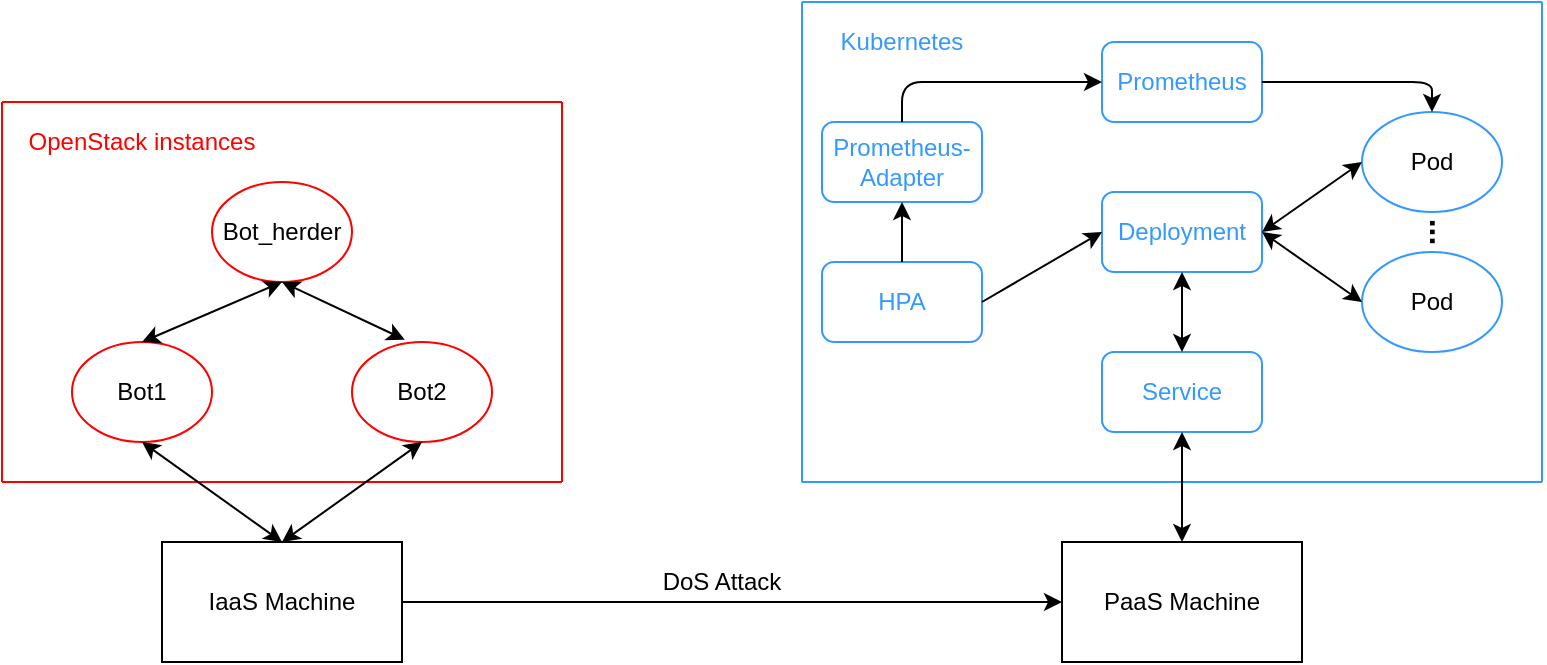 <mxfile version="14.7.6" type="device"><diagram id="lnkyM8pZXqS0T2alvf3a" name="Page-1"><mxGraphModel dx="981" dy="526" grid="1" gridSize="10" guides="1" tooltips="1" connect="1" arrows="1" fold="1" page="1" pageScale="1" pageWidth="827" pageHeight="1169" math="0" shadow="0"><root><mxCell id="0"/><mxCell id="1" parent="0"/><mxCell id="vhZ0NTJ8aKNiF62w72j2-1" value="IaaS Machine" style="rounded=0;whiteSpace=wrap;html=1;" vertex="1" parent="1"><mxGeometry x="110" y="280" width="120" height="60" as="geometry"/></mxCell><mxCell id="vhZ0NTJ8aKNiF62w72j2-4" value="" style="endArrow=none;html=1;strokeColor=#FF0000;" edge="1" parent="1"><mxGeometry width="50" height="50" relative="1" as="geometry"><mxPoint x="30" y="250" as="sourcePoint"/><mxPoint x="310" y="250" as="targetPoint"/></mxGeometry></mxCell><mxCell id="vhZ0NTJ8aKNiF62w72j2-5" value="" style="endArrow=none;html=1;strokeColor=#FF0000;" edge="1" parent="1"><mxGeometry width="50" height="50" relative="1" as="geometry"><mxPoint x="30" y="250" as="sourcePoint"/><mxPoint x="30" y="60" as="targetPoint"/></mxGeometry></mxCell><mxCell id="vhZ0NTJ8aKNiF62w72j2-6" value="" style="endArrow=none;html=1;strokeColor=#FF0000;" edge="1" parent="1"><mxGeometry width="50" height="50" relative="1" as="geometry"><mxPoint x="310" y="250" as="sourcePoint"/><mxPoint x="310" y="60" as="targetPoint"/></mxGeometry></mxCell><mxCell id="vhZ0NTJ8aKNiF62w72j2-7" value="Bot_herder" style="ellipse;whiteSpace=wrap;html=1;strokeColor=#FF0000;" vertex="1" parent="1"><mxGeometry x="135" y="100" width="70" height="50" as="geometry"/></mxCell><mxCell id="vhZ0NTJ8aKNiF62w72j2-8" value="Bot1" style="ellipse;whiteSpace=wrap;html=1;strokeColor=#FF0000;" vertex="1" parent="1"><mxGeometry x="65" y="180" width="70" height="50" as="geometry"/></mxCell><mxCell id="vhZ0NTJ8aKNiF62w72j2-9" value="Bot2" style="ellipse;whiteSpace=wrap;html=1;strokeColor=#FF0000;" vertex="1" parent="1"><mxGeometry x="205" y="180" width="70" height="50" as="geometry"/></mxCell><mxCell id="vhZ0NTJ8aKNiF62w72j2-10" value="" style="endArrow=classic;startArrow=classic;html=1;entryX=0.5;entryY=0;entryDx=0;entryDy=0;" edge="1" parent="1" target="vhZ0NTJ8aKNiF62w72j2-1"><mxGeometry width="50" height="50" relative="1" as="geometry"><mxPoint x="100" y="230" as="sourcePoint"/><mxPoint x="320" y="320" as="targetPoint"/></mxGeometry></mxCell><mxCell id="vhZ0NTJ8aKNiF62w72j2-11" value="" style="endArrow=classic;startArrow=classic;html=1;exitX=0.5;exitY=0;exitDx=0;exitDy=0;entryX=0.5;entryY=1;entryDx=0;entryDy=0;" edge="1" parent="1" source="vhZ0NTJ8aKNiF62w72j2-1" target="vhZ0NTJ8aKNiF62w72j2-9"><mxGeometry width="50" height="50" relative="1" as="geometry"><mxPoint x="270" y="370" as="sourcePoint"/><mxPoint x="320" y="320" as="targetPoint"/></mxGeometry></mxCell><mxCell id="vhZ0NTJ8aKNiF62w72j2-16" value="" style="endArrow=classic;startArrow=classic;html=1;exitX=0.5;exitY=0;exitDx=0;exitDy=0;entryX=0.5;entryY=1;entryDx=0;entryDy=0;" edge="1" parent="1" source="vhZ0NTJ8aKNiF62w72j2-8" target="vhZ0NTJ8aKNiF62w72j2-7"><mxGeometry width="50" height="50" relative="1" as="geometry"><mxPoint x="270" y="370" as="sourcePoint"/><mxPoint x="320" y="320" as="targetPoint"/></mxGeometry></mxCell><mxCell id="vhZ0NTJ8aKNiF62w72j2-17" value="" style="endArrow=classic;startArrow=classic;html=1;exitX=0.5;exitY=1;exitDx=0;exitDy=0;entryX=0.377;entryY=-0.023;entryDx=0;entryDy=0;entryPerimeter=0;" edge="1" parent="1" source="vhZ0NTJ8aKNiF62w72j2-7" target="vhZ0NTJ8aKNiF62w72j2-9"><mxGeometry width="50" height="50" relative="1" as="geometry"><mxPoint x="270" y="370" as="sourcePoint"/><mxPoint x="320" y="320" as="targetPoint"/></mxGeometry></mxCell><mxCell id="vhZ0NTJ8aKNiF62w72j2-18" value="" style="endArrow=none;html=1;strokeColor=#FF0000;" edge="1" parent="1"><mxGeometry width="50" height="50" relative="1" as="geometry"><mxPoint x="30" y="60" as="sourcePoint"/><mxPoint x="310" y="60" as="targetPoint"/></mxGeometry></mxCell><mxCell id="vhZ0NTJ8aKNiF62w72j2-19" value="OpenStack instances" style="text;html=1;strokeColor=none;fillColor=none;align=center;verticalAlign=middle;whiteSpace=wrap;rounded=0;fontColor=#FF0000;" vertex="1" parent="1"><mxGeometry x="35" y="70" width="130" height="20" as="geometry"/></mxCell><mxCell id="vhZ0NTJ8aKNiF62w72j2-20" value="PaaS Machine" style="rounded=0;whiteSpace=wrap;html=1;" vertex="1" parent="1"><mxGeometry x="560" y="280" width="120" height="60" as="geometry"/></mxCell><mxCell id="vhZ0NTJ8aKNiF62w72j2-21" value="Pod" style="ellipse;whiteSpace=wrap;html=1;strokeColor=#3399FF;" vertex="1" parent="1"><mxGeometry x="710" y="65" width="70" height="50" as="geometry"/></mxCell><mxCell id="vhZ0NTJ8aKNiF62w72j2-22" value="Pod" style="ellipse;whiteSpace=wrap;html=1;strokeColor=#3399FF;" vertex="1" parent="1"><mxGeometry x="710" y="135" width="70" height="50" as="geometry"/></mxCell><mxCell id="vhZ0NTJ8aKNiF62w72j2-23" value="&lt;font color=&quot;#000000&quot;&gt;&lt;span style=&quot;font-size: 16px&quot;&gt;&lt;b&gt;...&lt;br&gt;&lt;/b&gt;&lt;/span&gt;&lt;/font&gt;" style="text;html=1;strokeColor=none;fillColor=none;align=center;verticalAlign=middle;whiteSpace=wrap;rounded=0;fontColor=#FF0000;rotation=90;" vertex="1" parent="1"><mxGeometry x="730" y="115" width="40" height="20" as="geometry"/></mxCell><mxCell id="vhZ0NTJ8aKNiF62w72j2-24" value="&lt;font color=&quot;#3399ff&quot;&gt;Deployment&lt;/font&gt;" style="rounded=1;whiteSpace=wrap;html=1;fontColor=#FF0000;strokeColor=#3399FF;" vertex="1" parent="1"><mxGeometry x="580" y="105" width="80" height="40" as="geometry"/></mxCell><mxCell id="vhZ0NTJ8aKNiF62w72j2-25" value="&lt;font color=&quot;#3399ff&quot;&gt;Service&lt;/font&gt;" style="rounded=1;whiteSpace=wrap;html=1;fontColor=#FF0000;strokeColor=#3399FF;" vertex="1" parent="1"><mxGeometry x="580" y="185" width="80" height="40" as="geometry"/></mxCell><mxCell id="vhZ0NTJ8aKNiF62w72j2-26" value="&lt;font color=&quot;#3399ff&quot;&gt;HPA&lt;/font&gt;" style="rounded=1;whiteSpace=wrap;html=1;fontColor=#FF0000;strokeColor=#3399FF;" vertex="1" parent="1"><mxGeometry x="440" y="140" width="80" height="40" as="geometry"/></mxCell><mxCell id="vhZ0NTJ8aKNiF62w72j2-28" value="" style="endArrow=none;html=1;strokeColor=#3399FF;" edge="1" parent="1"><mxGeometry width="50" height="50" relative="1" as="geometry"><mxPoint x="430" y="250" as="sourcePoint"/><mxPoint x="800" y="250" as="targetPoint"/></mxGeometry></mxCell><mxCell id="vhZ0NTJ8aKNiF62w72j2-30" value="&lt;font color=&quot;#3399ff&quot;&gt;Prometheus&lt;/font&gt;" style="rounded=1;whiteSpace=wrap;html=1;fontColor=#FF0000;strokeColor=#3399FF;" vertex="1" parent="1"><mxGeometry x="580" y="30" width="80" height="40" as="geometry"/></mxCell><mxCell id="vhZ0NTJ8aKNiF62w72j2-31" value="&lt;font color=&quot;#3399ff&quot;&gt;Prometheus-Adapter&lt;/font&gt;" style="rounded=1;whiteSpace=wrap;html=1;fontColor=#FF0000;strokeColor=#3399FF;" vertex="1" parent="1"><mxGeometry x="440" y="70" width="80" height="40" as="geometry"/></mxCell><mxCell id="vhZ0NTJ8aKNiF62w72j2-32" value="" style="endArrow=classic;startArrow=classic;html=1;fontColor=#FF0000;entryX=0;entryY=0.5;entryDx=0;entryDy=0;exitX=1;exitY=0.5;exitDx=0;exitDy=0;" edge="1" parent="1" source="vhZ0NTJ8aKNiF62w72j2-24" target="vhZ0NTJ8aKNiF62w72j2-21"><mxGeometry width="50" height="50" relative="1" as="geometry"><mxPoint x="350" y="230" as="sourcePoint"/><mxPoint x="400" y="180" as="targetPoint"/></mxGeometry></mxCell><mxCell id="vhZ0NTJ8aKNiF62w72j2-33" value="" style="endArrow=classic;startArrow=classic;html=1;fontColor=#FF0000;strokeColor=#000000;entryX=0;entryY=0.5;entryDx=0;entryDy=0;exitX=1;exitY=0.5;exitDx=0;exitDy=0;" edge="1" parent="1" source="vhZ0NTJ8aKNiF62w72j2-24" target="vhZ0NTJ8aKNiF62w72j2-22"><mxGeometry width="50" height="50" relative="1" as="geometry"><mxPoint x="350" y="230" as="sourcePoint"/><mxPoint x="400" y="180" as="targetPoint"/></mxGeometry></mxCell><mxCell id="vhZ0NTJ8aKNiF62w72j2-36" value="" style="endArrow=classic;startArrow=classic;html=1;fontColor=#FF0000;strokeColor=#000000;entryX=0.5;entryY=1;entryDx=0;entryDy=0;exitX=0.5;exitY=0;exitDx=0;exitDy=0;" edge="1" parent="1" source="vhZ0NTJ8aKNiF62w72j2-25" target="vhZ0NTJ8aKNiF62w72j2-24"><mxGeometry width="50" height="50" relative="1" as="geometry"><mxPoint x="350" y="130" as="sourcePoint"/><mxPoint x="400" y="80" as="targetPoint"/></mxGeometry></mxCell><mxCell id="vhZ0NTJ8aKNiF62w72j2-40" value="" style="endArrow=classic;html=1;fontColor=#FF0000;strokeColor=#000000;exitX=1;exitY=0.5;exitDx=0;exitDy=0;entryX=0;entryY=0.5;entryDx=0;entryDy=0;" edge="1" parent="1" source="vhZ0NTJ8aKNiF62w72j2-26" target="vhZ0NTJ8aKNiF62w72j2-24"><mxGeometry width="50" height="50" relative="1" as="geometry"><mxPoint x="350" y="130" as="sourcePoint"/><mxPoint x="400" y="80" as="targetPoint"/></mxGeometry></mxCell><mxCell id="vhZ0NTJ8aKNiF62w72j2-41" value="" style="endArrow=classic;html=1;fontColor=#FF0000;strokeColor=#000000;exitX=0.5;exitY=0;exitDx=0;exitDy=0;" edge="1" parent="1" source="vhZ0NTJ8aKNiF62w72j2-26"><mxGeometry width="50" height="50" relative="1" as="geometry"><mxPoint x="350" y="130" as="sourcePoint"/><mxPoint x="480" y="110" as="targetPoint"/></mxGeometry></mxCell><mxCell id="vhZ0NTJ8aKNiF62w72j2-42" value="" style="endArrow=classic;html=1;fontColor=#FF0000;strokeColor=#000000;entryX=0.5;entryY=0;entryDx=0;entryDy=0;exitX=1;exitY=0.5;exitDx=0;exitDy=0;" edge="1" parent="1" source="vhZ0NTJ8aKNiF62w72j2-30" target="vhZ0NTJ8aKNiF62w72j2-21"><mxGeometry width="50" height="50" relative="1" as="geometry"><mxPoint x="350" y="130" as="sourcePoint"/><mxPoint x="400" y="80" as="targetPoint"/><Array as="points"><mxPoint x="745" y="50"/></Array></mxGeometry></mxCell><mxCell id="vhZ0NTJ8aKNiF62w72j2-43" value="" style="endArrow=classic;html=1;fontColor=#FF0000;strokeColor=#000000;entryX=0;entryY=0.5;entryDx=0;entryDy=0;exitX=0.5;exitY=0;exitDx=0;exitDy=0;" edge="1" parent="1" source="vhZ0NTJ8aKNiF62w72j2-31" target="vhZ0NTJ8aKNiF62w72j2-30"><mxGeometry width="50" height="50" relative="1" as="geometry"><mxPoint x="350" y="130" as="sourcePoint"/><mxPoint x="400" y="80" as="targetPoint"/><Array as="points"><mxPoint x="480" y="50"/></Array></mxGeometry></mxCell><mxCell id="vhZ0NTJ8aKNiF62w72j2-45" value="" style="endArrow=classic;startArrow=classic;html=1;fontColor=#FF0000;strokeColor=#000000;entryX=0.5;entryY=0;entryDx=0;entryDy=0;exitX=0.5;exitY=1;exitDx=0;exitDy=0;" edge="1" parent="1" source="vhZ0NTJ8aKNiF62w72j2-25" target="vhZ0NTJ8aKNiF62w72j2-20"><mxGeometry width="50" height="50" relative="1" as="geometry"><mxPoint x="350" y="270" as="sourcePoint"/><mxPoint x="400" y="220" as="targetPoint"/></mxGeometry></mxCell><mxCell id="vhZ0NTJ8aKNiF62w72j2-46" value="" style="endArrow=none;html=1;fontColor=#FF0000;strokeColor=#3399FF;" edge="1" parent="1"><mxGeometry width="50" height="50" relative="1" as="geometry"><mxPoint x="430" y="10" as="sourcePoint"/><mxPoint x="430" y="250" as="targetPoint"/></mxGeometry></mxCell><mxCell id="vhZ0NTJ8aKNiF62w72j2-47" value="" style="endArrow=none;html=1;fontColor=#FF0000;strokeColor=#3399FF;" edge="1" parent="1"><mxGeometry width="50" height="50" relative="1" as="geometry"><mxPoint x="800" y="10" as="sourcePoint"/><mxPoint x="800" y="250" as="targetPoint"/></mxGeometry></mxCell><mxCell id="vhZ0NTJ8aKNiF62w72j2-48" value="" style="endArrow=none;html=1;fontColor=#FF0000;strokeColor=#3399FF;" edge="1" parent="1"><mxGeometry width="50" height="50" relative="1" as="geometry"><mxPoint x="430" y="10" as="sourcePoint"/><mxPoint x="800" y="10" as="targetPoint"/></mxGeometry></mxCell><mxCell id="vhZ0NTJ8aKNiF62w72j2-49" value="&lt;font color=&quot;#3399ff&quot;&gt;Kubernetes&lt;/font&gt;" style="text;html=1;strokeColor=none;fillColor=none;align=center;verticalAlign=middle;whiteSpace=wrap;rounded=0;fontColor=#FF0000;" vertex="1" parent="1"><mxGeometry x="440" y="20" width="80" height="20" as="geometry"/></mxCell><mxCell id="vhZ0NTJ8aKNiF62w72j2-50" value="" style="endArrow=classic;html=1;fontColor=#FF0000;entryX=0;entryY=0.5;entryDx=0;entryDy=0;exitX=1;exitY=0.5;exitDx=0;exitDy=0;" edge="1" parent="1" source="vhZ0NTJ8aKNiF62w72j2-1" target="vhZ0NTJ8aKNiF62w72j2-20"><mxGeometry width="50" height="50" relative="1" as="geometry"><mxPoint x="350" y="270" as="sourcePoint"/><mxPoint x="400" y="220" as="targetPoint"/></mxGeometry></mxCell><mxCell id="vhZ0NTJ8aKNiF62w72j2-52" value="&lt;font color=&quot;#000000&quot;&gt;DoS Attack&lt;/font&gt;" style="text;html=1;strokeColor=none;fillColor=none;align=center;verticalAlign=middle;whiteSpace=wrap;rounded=0;fontColor=#FF0000;" vertex="1" parent="1"><mxGeometry x="350" y="290" width="80" height="20" as="geometry"/></mxCell></root></mxGraphModel></diagram></mxfile>